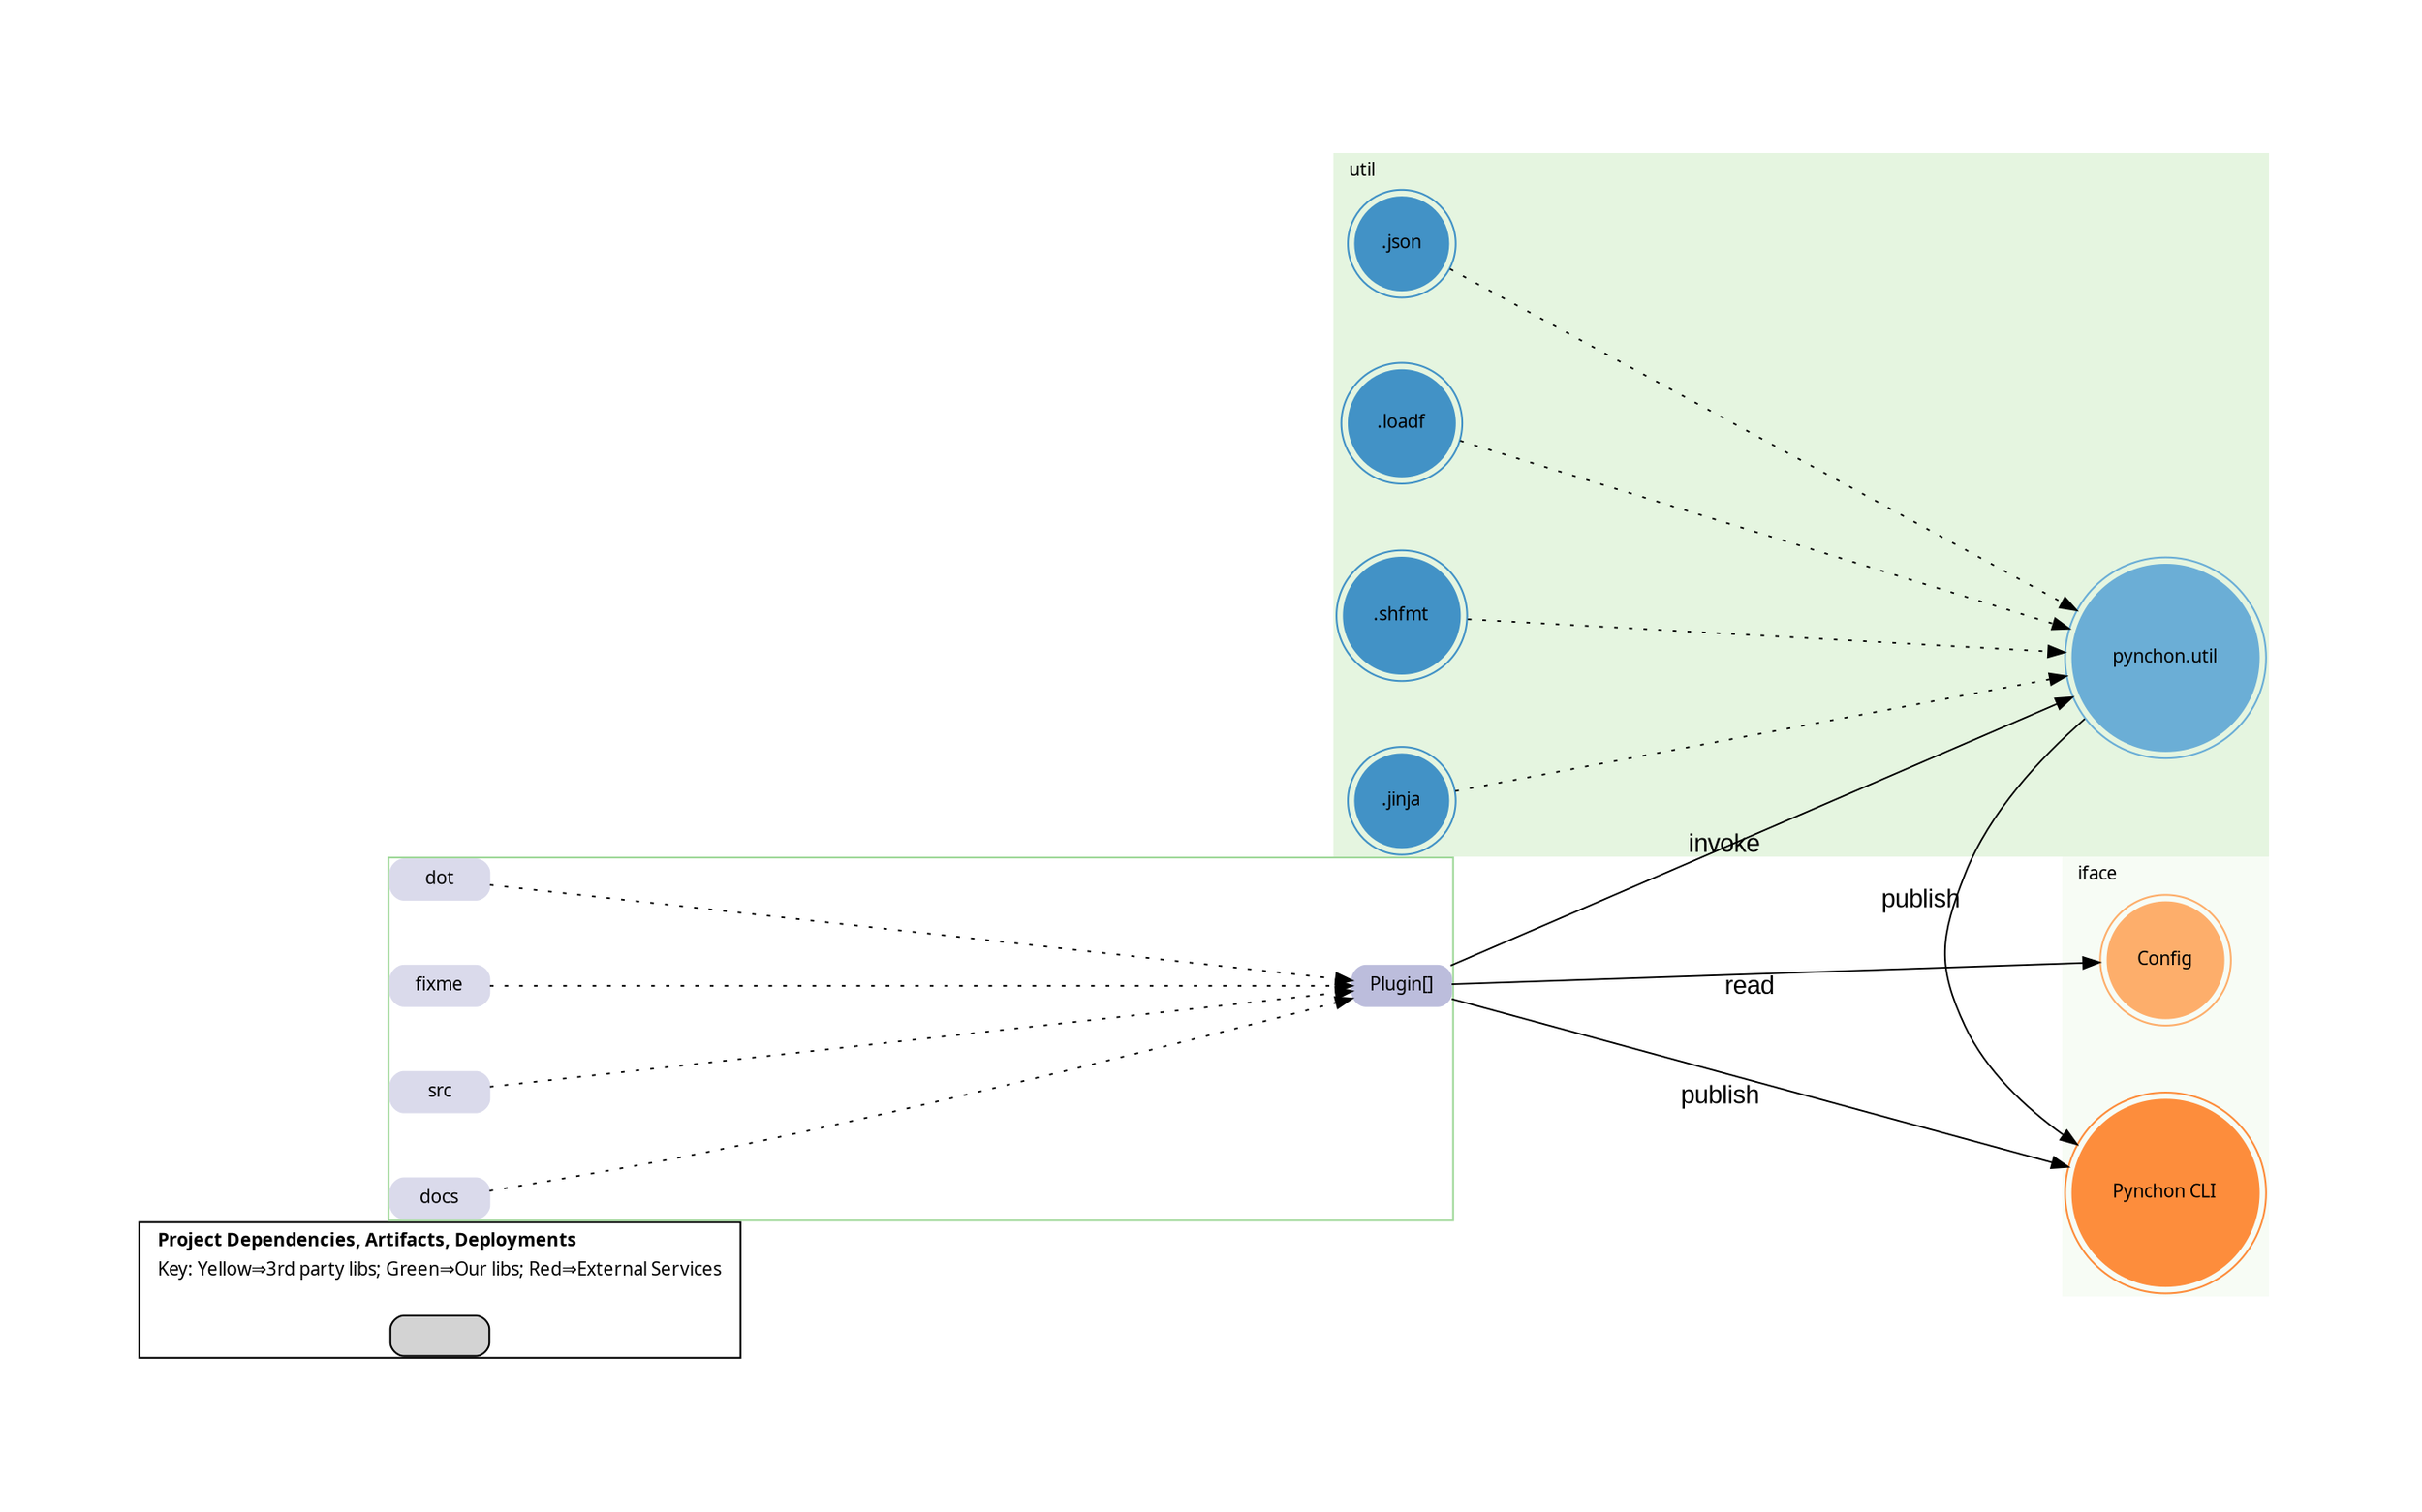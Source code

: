 ////
// This is a dot-file that contains the spec for a labeled digraph.
// See also the docs here: https://graphviz.org/doc/info/lang.html
////
digraph project_dependencies {
    compound=true;
    nodesep=.5;
    // Graph & cluster attributes
    graph [
        margin = 1;
        nodesep=.5;
        overlap = scale;
        //layout=circo
        layout=dot; mode=hier
        //layout=patchwork
        //ratio="fill"; size="4,3!";
        //ratio=.7;
        compound = true // allows edges between clusters
        //fillcolor = white
        fontname = verdana
        fontsize = 10
        labeljust = l // aligns label to the left
        labelloc = t // puts label at top of diagram
        newrank = true
        nodesep = .5 // separation between nodes in inches (default is 0.25
        overlap = false // prism is also interesting
        rankdir = LR // LR (left-to-right) or TB (top-to-bottom)
        ranksep = 1.5 // separation between ranks in inches (default is 0.5)
        ratio = auto // aspect ratio. diagram is tighter when it is declared
        shape = box
        splines = true // uses curved lines to avoid nodes
        #style = "filled"
        clusterrank=local
    ]




    // Node attributes
    node [
        fontname = verdana
        fontsize = 10
        margin = "0.1, 0.05"
        height=.3
        shape = box
        style = "filled, rounded"
    ]

    // Edge attributes
    edge [ style=bold; fontname="Arial"; minlen=3.2; weight=.5; arrowsize = 0.9; color=black; penwidth = 0.9 ]
    subgraph cluster_bonk{
    label = <
        <table border="0" cellborder="0" cellspacing="0">
            <tr><td align="left"><b>Project Dependencies, Artifacts, Deployments</b></td></tr>
            <tr><td align="left">Key: Yellow⇒3rd party libs; Green⇒Our libs; Red⇒External Services</td></tr>
            <tr><td></td></tr>
            <tr><td></td></tr>
            <tr><td></td></tr>
        </table>
    >
    empty [label="", visible=false;]
    }
    subgraph cluster_iface {
      graph [label="iface"; style=filled; colorscheme=greens9 color=1;]
      node [shape=doublecircle colorscheme="oranges9"]
      zconfig [color=4, label="Config"];
      cli [color=5, label="Pynchon CLI"];

    }

    subgraph cluster_api {
      graph [colorscheme=greens9 color=2; style=filled; label="util"; overlap=false; splines=True]
      node [colorscheme="blues9"; shape=doublecircle,]
      util [color=5, label="pynchon.util"]; // blue
      json [color=6, label=".json"];
      loadf [color=6, label=".loadf"];
      shfmt [color=6, label=".shfmt"];
      jinja [color=6, label=".jinja"];
      {json} -> util [style="dotted"];
      {jinja} -> util [minlen=3.8, style="dotted"];
      {util} -> cli [xlabel="publish"];
      {loadf} ->util [style="dotted"];
      {shfmt} ->util [style="dotted"];

    }

    subgraph default {
      graph [colorscheme=greens9 color=3; style=filled]
      node [colorscheme=purples9]
      plugin2 [color=4 label="Plugin[]"];
      {plugin2} -> cli [xlabel="publish"];
      {plugin2} -> util [xlabel="invoke"];
      {plugin2} -> zconfig [xlabel="read"];
    }
    subgraph cluster_p{
    graph  [colorscheme=greens9 color=4;]
      node [colorscheme=purples9]
      dot [color=3, label="dot"];
      fixme [color=3, label="fixme"];
      src [color=3, label="src"];
      docs [color=3, label="docs"];
      {dot,fixme,src,docs} -> plugin2 [style="dotted"]
    }

    {rank=min;cli;zconfig;util}
    {rank=same;json;jinja;loadf;}
    {rank=same;src;docs;fixme;dot}

}
